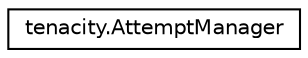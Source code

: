 digraph "Graphical Class Hierarchy"
{
 // LATEX_PDF_SIZE
  edge [fontname="Helvetica",fontsize="10",labelfontname="Helvetica",labelfontsize="10"];
  node [fontname="Helvetica",fontsize="10",shape=record];
  rankdir="LR";
  Node0 [label="tenacity.AttemptManager",height=0.2,width=0.4,color="black", fillcolor="white", style="filled",URL="$classtenacity_1_1AttemptManager.html",tooltip=" "];
}
